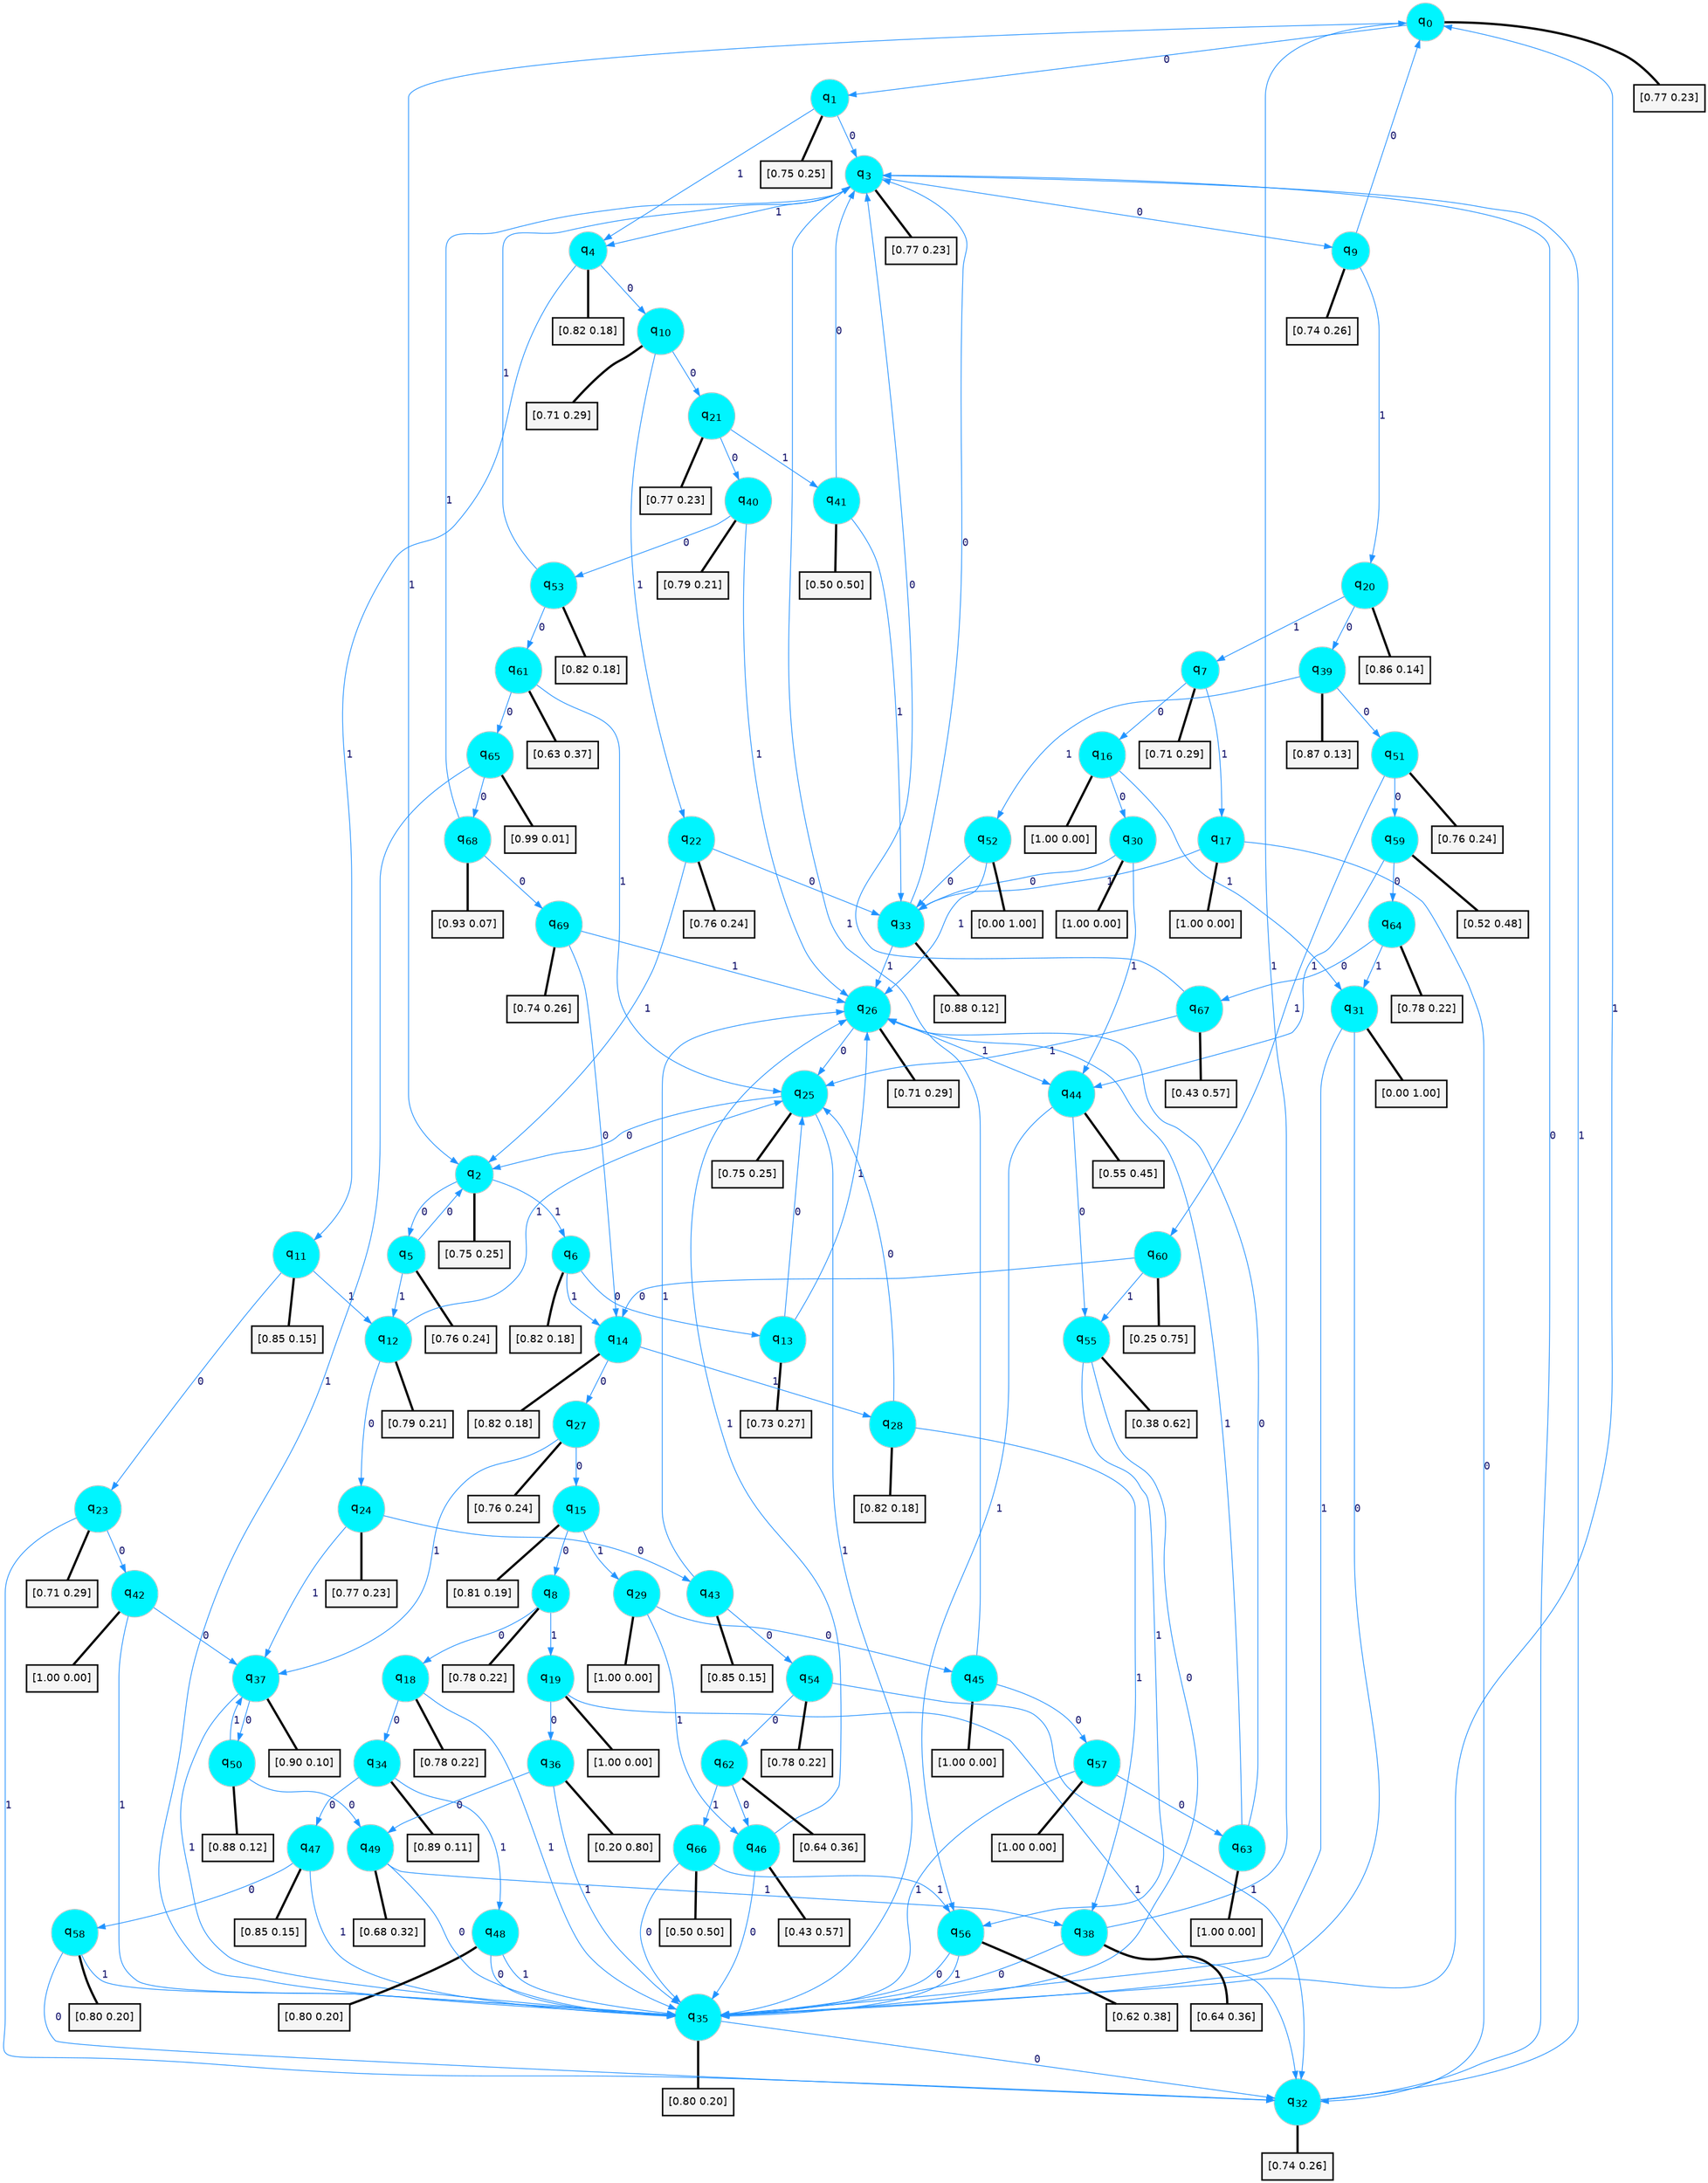 digraph G {
graph [
bgcolor=transparent, dpi=300, rankdir=TD, size="40,25"];
node [
color=gray, fillcolor=turquoise1, fontcolor=black, fontname=Helvetica, fontsize=16, fontweight=bold, shape=circle, style=filled];
edge [
arrowsize=1, color=dodgerblue1, fontcolor=midnightblue, fontname=courier, fontweight=bold, penwidth=1, style=solid, weight=20];
0[label=<q<SUB>0</SUB>>];
1[label=<q<SUB>1</SUB>>];
2[label=<q<SUB>2</SUB>>];
3[label=<q<SUB>3</SUB>>];
4[label=<q<SUB>4</SUB>>];
5[label=<q<SUB>5</SUB>>];
6[label=<q<SUB>6</SUB>>];
7[label=<q<SUB>7</SUB>>];
8[label=<q<SUB>8</SUB>>];
9[label=<q<SUB>9</SUB>>];
10[label=<q<SUB>10</SUB>>];
11[label=<q<SUB>11</SUB>>];
12[label=<q<SUB>12</SUB>>];
13[label=<q<SUB>13</SUB>>];
14[label=<q<SUB>14</SUB>>];
15[label=<q<SUB>15</SUB>>];
16[label=<q<SUB>16</SUB>>];
17[label=<q<SUB>17</SUB>>];
18[label=<q<SUB>18</SUB>>];
19[label=<q<SUB>19</SUB>>];
20[label=<q<SUB>20</SUB>>];
21[label=<q<SUB>21</SUB>>];
22[label=<q<SUB>22</SUB>>];
23[label=<q<SUB>23</SUB>>];
24[label=<q<SUB>24</SUB>>];
25[label=<q<SUB>25</SUB>>];
26[label=<q<SUB>26</SUB>>];
27[label=<q<SUB>27</SUB>>];
28[label=<q<SUB>28</SUB>>];
29[label=<q<SUB>29</SUB>>];
30[label=<q<SUB>30</SUB>>];
31[label=<q<SUB>31</SUB>>];
32[label=<q<SUB>32</SUB>>];
33[label=<q<SUB>33</SUB>>];
34[label=<q<SUB>34</SUB>>];
35[label=<q<SUB>35</SUB>>];
36[label=<q<SUB>36</SUB>>];
37[label=<q<SUB>37</SUB>>];
38[label=<q<SUB>38</SUB>>];
39[label=<q<SUB>39</SUB>>];
40[label=<q<SUB>40</SUB>>];
41[label=<q<SUB>41</SUB>>];
42[label=<q<SUB>42</SUB>>];
43[label=<q<SUB>43</SUB>>];
44[label=<q<SUB>44</SUB>>];
45[label=<q<SUB>45</SUB>>];
46[label=<q<SUB>46</SUB>>];
47[label=<q<SUB>47</SUB>>];
48[label=<q<SUB>48</SUB>>];
49[label=<q<SUB>49</SUB>>];
50[label=<q<SUB>50</SUB>>];
51[label=<q<SUB>51</SUB>>];
52[label=<q<SUB>52</SUB>>];
53[label=<q<SUB>53</SUB>>];
54[label=<q<SUB>54</SUB>>];
55[label=<q<SUB>55</SUB>>];
56[label=<q<SUB>56</SUB>>];
57[label=<q<SUB>57</SUB>>];
58[label=<q<SUB>58</SUB>>];
59[label=<q<SUB>59</SUB>>];
60[label=<q<SUB>60</SUB>>];
61[label=<q<SUB>61</SUB>>];
62[label=<q<SUB>62</SUB>>];
63[label=<q<SUB>63</SUB>>];
64[label=<q<SUB>64</SUB>>];
65[label=<q<SUB>65</SUB>>];
66[label=<q<SUB>66</SUB>>];
67[label=<q<SUB>67</SUB>>];
68[label=<q<SUB>68</SUB>>];
69[label=<q<SUB>69</SUB>>];
70[label="[0.77 0.23]", shape=box,fontcolor=black, fontname=Helvetica, fontsize=14, penwidth=2, fillcolor=whitesmoke,color=black];
71[label="[0.75 0.25]", shape=box,fontcolor=black, fontname=Helvetica, fontsize=14, penwidth=2, fillcolor=whitesmoke,color=black];
72[label="[0.75 0.25]", shape=box,fontcolor=black, fontname=Helvetica, fontsize=14, penwidth=2, fillcolor=whitesmoke,color=black];
73[label="[0.77 0.23]", shape=box,fontcolor=black, fontname=Helvetica, fontsize=14, penwidth=2, fillcolor=whitesmoke,color=black];
74[label="[0.82 0.18]", shape=box,fontcolor=black, fontname=Helvetica, fontsize=14, penwidth=2, fillcolor=whitesmoke,color=black];
75[label="[0.76 0.24]", shape=box,fontcolor=black, fontname=Helvetica, fontsize=14, penwidth=2, fillcolor=whitesmoke,color=black];
76[label="[0.82 0.18]", shape=box,fontcolor=black, fontname=Helvetica, fontsize=14, penwidth=2, fillcolor=whitesmoke,color=black];
77[label="[0.71 0.29]", shape=box,fontcolor=black, fontname=Helvetica, fontsize=14, penwidth=2, fillcolor=whitesmoke,color=black];
78[label="[0.78 0.22]", shape=box,fontcolor=black, fontname=Helvetica, fontsize=14, penwidth=2, fillcolor=whitesmoke,color=black];
79[label="[0.74 0.26]", shape=box,fontcolor=black, fontname=Helvetica, fontsize=14, penwidth=2, fillcolor=whitesmoke,color=black];
80[label="[0.71 0.29]", shape=box,fontcolor=black, fontname=Helvetica, fontsize=14, penwidth=2, fillcolor=whitesmoke,color=black];
81[label="[0.85 0.15]", shape=box,fontcolor=black, fontname=Helvetica, fontsize=14, penwidth=2, fillcolor=whitesmoke,color=black];
82[label="[0.79 0.21]", shape=box,fontcolor=black, fontname=Helvetica, fontsize=14, penwidth=2, fillcolor=whitesmoke,color=black];
83[label="[0.73 0.27]", shape=box,fontcolor=black, fontname=Helvetica, fontsize=14, penwidth=2, fillcolor=whitesmoke,color=black];
84[label="[0.82 0.18]", shape=box,fontcolor=black, fontname=Helvetica, fontsize=14, penwidth=2, fillcolor=whitesmoke,color=black];
85[label="[0.81 0.19]", shape=box,fontcolor=black, fontname=Helvetica, fontsize=14, penwidth=2, fillcolor=whitesmoke,color=black];
86[label="[1.00 0.00]", shape=box,fontcolor=black, fontname=Helvetica, fontsize=14, penwidth=2, fillcolor=whitesmoke,color=black];
87[label="[1.00 0.00]", shape=box,fontcolor=black, fontname=Helvetica, fontsize=14, penwidth=2, fillcolor=whitesmoke,color=black];
88[label="[0.78 0.22]", shape=box,fontcolor=black, fontname=Helvetica, fontsize=14, penwidth=2, fillcolor=whitesmoke,color=black];
89[label="[1.00 0.00]", shape=box,fontcolor=black, fontname=Helvetica, fontsize=14, penwidth=2, fillcolor=whitesmoke,color=black];
90[label="[0.86 0.14]", shape=box,fontcolor=black, fontname=Helvetica, fontsize=14, penwidth=2, fillcolor=whitesmoke,color=black];
91[label="[0.77 0.23]", shape=box,fontcolor=black, fontname=Helvetica, fontsize=14, penwidth=2, fillcolor=whitesmoke,color=black];
92[label="[0.76 0.24]", shape=box,fontcolor=black, fontname=Helvetica, fontsize=14, penwidth=2, fillcolor=whitesmoke,color=black];
93[label="[0.71 0.29]", shape=box,fontcolor=black, fontname=Helvetica, fontsize=14, penwidth=2, fillcolor=whitesmoke,color=black];
94[label="[0.77 0.23]", shape=box,fontcolor=black, fontname=Helvetica, fontsize=14, penwidth=2, fillcolor=whitesmoke,color=black];
95[label="[0.75 0.25]", shape=box,fontcolor=black, fontname=Helvetica, fontsize=14, penwidth=2, fillcolor=whitesmoke,color=black];
96[label="[0.71 0.29]", shape=box,fontcolor=black, fontname=Helvetica, fontsize=14, penwidth=2, fillcolor=whitesmoke,color=black];
97[label="[0.76 0.24]", shape=box,fontcolor=black, fontname=Helvetica, fontsize=14, penwidth=2, fillcolor=whitesmoke,color=black];
98[label="[0.82 0.18]", shape=box,fontcolor=black, fontname=Helvetica, fontsize=14, penwidth=2, fillcolor=whitesmoke,color=black];
99[label="[1.00 0.00]", shape=box,fontcolor=black, fontname=Helvetica, fontsize=14, penwidth=2, fillcolor=whitesmoke,color=black];
100[label="[1.00 0.00]", shape=box,fontcolor=black, fontname=Helvetica, fontsize=14, penwidth=2, fillcolor=whitesmoke,color=black];
101[label="[0.00 1.00]", shape=box,fontcolor=black, fontname=Helvetica, fontsize=14, penwidth=2, fillcolor=whitesmoke,color=black];
102[label="[0.74 0.26]", shape=box,fontcolor=black, fontname=Helvetica, fontsize=14, penwidth=2, fillcolor=whitesmoke,color=black];
103[label="[0.88 0.12]", shape=box,fontcolor=black, fontname=Helvetica, fontsize=14, penwidth=2, fillcolor=whitesmoke,color=black];
104[label="[0.89 0.11]", shape=box,fontcolor=black, fontname=Helvetica, fontsize=14, penwidth=2, fillcolor=whitesmoke,color=black];
105[label="[0.80 0.20]", shape=box,fontcolor=black, fontname=Helvetica, fontsize=14, penwidth=2, fillcolor=whitesmoke,color=black];
106[label="[0.20 0.80]", shape=box,fontcolor=black, fontname=Helvetica, fontsize=14, penwidth=2, fillcolor=whitesmoke,color=black];
107[label="[0.90 0.10]", shape=box,fontcolor=black, fontname=Helvetica, fontsize=14, penwidth=2, fillcolor=whitesmoke,color=black];
108[label="[0.64 0.36]", shape=box,fontcolor=black, fontname=Helvetica, fontsize=14, penwidth=2, fillcolor=whitesmoke,color=black];
109[label="[0.87 0.13]", shape=box,fontcolor=black, fontname=Helvetica, fontsize=14, penwidth=2, fillcolor=whitesmoke,color=black];
110[label="[0.79 0.21]", shape=box,fontcolor=black, fontname=Helvetica, fontsize=14, penwidth=2, fillcolor=whitesmoke,color=black];
111[label="[0.50 0.50]", shape=box,fontcolor=black, fontname=Helvetica, fontsize=14, penwidth=2, fillcolor=whitesmoke,color=black];
112[label="[1.00 0.00]", shape=box,fontcolor=black, fontname=Helvetica, fontsize=14, penwidth=2, fillcolor=whitesmoke,color=black];
113[label="[0.85 0.15]", shape=box,fontcolor=black, fontname=Helvetica, fontsize=14, penwidth=2, fillcolor=whitesmoke,color=black];
114[label="[0.55 0.45]", shape=box,fontcolor=black, fontname=Helvetica, fontsize=14, penwidth=2, fillcolor=whitesmoke,color=black];
115[label="[1.00 0.00]", shape=box,fontcolor=black, fontname=Helvetica, fontsize=14, penwidth=2, fillcolor=whitesmoke,color=black];
116[label="[0.43 0.57]", shape=box,fontcolor=black, fontname=Helvetica, fontsize=14, penwidth=2, fillcolor=whitesmoke,color=black];
117[label="[0.85 0.15]", shape=box,fontcolor=black, fontname=Helvetica, fontsize=14, penwidth=2, fillcolor=whitesmoke,color=black];
118[label="[0.80 0.20]", shape=box,fontcolor=black, fontname=Helvetica, fontsize=14, penwidth=2, fillcolor=whitesmoke,color=black];
119[label="[0.68 0.32]", shape=box,fontcolor=black, fontname=Helvetica, fontsize=14, penwidth=2, fillcolor=whitesmoke,color=black];
120[label="[0.88 0.12]", shape=box,fontcolor=black, fontname=Helvetica, fontsize=14, penwidth=2, fillcolor=whitesmoke,color=black];
121[label="[0.76 0.24]", shape=box,fontcolor=black, fontname=Helvetica, fontsize=14, penwidth=2, fillcolor=whitesmoke,color=black];
122[label="[0.00 1.00]", shape=box,fontcolor=black, fontname=Helvetica, fontsize=14, penwidth=2, fillcolor=whitesmoke,color=black];
123[label="[0.82 0.18]", shape=box,fontcolor=black, fontname=Helvetica, fontsize=14, penwidth=2, fillcolor=whitesmoke,color=black];
124[label="[0.78 0.22]", shape=box,fontcolor=black, fontname=Helvetica, fontsize=14, penwidth=2, fillcolor=whitesmoke,color=black];
125[label="[0.38 0.62]", shape=box,fontcolor=black, fontname=Helvetica, fontsize=14, penwidth=2, fillcolor=whitesmoke,color=black];
126[label="[0.62 0.38]", shape=box,fontcolor=black, fontname=Helvetica, fontsize=14, penwidth=2, fillcolor=whitesmoke,color=black];
127[label="[1.00 0.00]", shape=box,fontcolor=black, fontname=Helvetica, fontsize=14, penwidth=2, fillcolor=whitesmoke,color=black];
128[label="[0.80 0.20]", shape=box,fontcolor=black, fontname=Helvetica, fontsize=14, penwidth=2, fillcolor=whitesmoke,color=black];
129[label="[0.52 0.48]", shape=box,fontcolor=black, fontname=Helvetica, fontsize=14, penwidth=2, fillcolor=whitesmoke,color=black];
130[label="[0.25 0.75]", shape=box,fontcolor=black, fontname=Helvetica, fontsize=14, penwidth=2, fillcolor=whitesmoke,color=black];
131[label="[0.63 0.37]", shape=box,fontcolor=black, fontname=Helvetica, fontsize=14, penwidth=2, fillcolor=whitesmoke,color=black];
132[label="[0.64 0.36]", shape=box,fontcolor=black, fontname=Helvetica, fontsize=14, penwidth=2, fillcolor=whitesmoke,color=black];
133[label="[1.00 0.00]", shape=box,fontcolor=black, fontname=Helvetica, fontsize=14, penwidth=2, fillcolor=whitesmoke,color=black];
134[label="[0.78 0.22]", shape=box,fontcolor=black, fontname=Helvetica, fontsize=14, penwidth=2, fillcolor=whitesmoke,color=black];
135[label="[0.99 0.01]", shape=box,fontcolor=black, fontname=Helvetica, fontsize=14, penwidth=2, fillcolor=whitesmoke,color=black];
136[label="[0.50 0.50]", shape=box,fontcolor=black, fontname=Helvetica, fontsize=14, penwidth=2, fillcolor=whitesmoke,color=black];
137[label="[0.43 0.57]", shape=box,fontcolor=black, fontname=Helvetica, fontsize=14, penwidth=2, fillcolor=whitesmoke,color=black];
138[label="[0.93 0.07]", shape=box,fontcolor=black, fontname=Helvetica, fontsize=14, penwidth=2, fillcolor=whitesmoke,color=black];
139[label="[0.74 0.26]", shape=box,fontcolor=black, fontname=Helvetica, fontsize=14, penwidth=2, fillcolor=whitesmoke,color=black];
0->1 [label=0];
0->2 [label=1];
0->70 [arrowhead=none, penwidth=3,color=black];
1->3 [label=0];
1->4 [label=1];
1->71 [arrowhead=none, penwidth=3,color=black];
2->5 [label=0];
2->6 [label=1];
2->72 [arrowhead=none, penwidth=3,color=black];
3->9 [label=0];
3->4 [label=1];
3->73 [arrowhead=none, penwidth=3,color=black];
4->10 [label=0];
4->11 [label=1];
4->74 [arrowhead=none, penwidth=3,color=black];
5->2 [label=0];
5->12 [label=1];
5->75 [arrowhead=none, penwidth=3,color=black];
6->13 [label=0];
6->14 [label=1];
6->76 [arrowhead=none, penwidth=3,color=black];
7->16 [label=0];
7->17 [label=1];
7->77 [arrowhead=none, penwidth=3,color=black];
8->18 [label=0];
8->19 [label=1];
8->78 [arrowhead=none, penwidth=3,color=black];
9->0 [label=0];
9->20 [label=1];
9->79 [arrowhead=none, penwidth=3,color=black];
10->21 [label=0];
10->22 [label=1];
10->80 [arrowhead=none, penwidth=3,color=black];
11->23 [label=0];
11->12 [label=1];
11->81 [arrowhead=none, penwidth=3,color=black];
12->24 [label=0];
12->25 [label=1];
12->82 [arrowhead=none, penwidth=3,color=black];
13->25 [label=0];
13->26 [label=1];
13->83 [arrowhead=none, penwidth=3,color=black];
14->27 [label=0];
14->28 [label=1];
14->84 [arrowhead=none, penwidth=3,color=black];
15->8 [label=0];
15->29 [label=1];
15->85 [arrowhead=none, penwidth=3,color=black];
16->30 [label=0];
16->31 [label=1];
16->86 [arrowhead=none, penwidth=3,color=black];
17->32 [label=0];
17->33 [label=1];
17->87 [arrowhead=none, penwidth=3,color=black];
18->34 [label=0];
18->35 [label=1];
18->88 [arrowhead=none, penwidth=3,color=black];
19->36 [label=0];
19->32 [label=1];
19->89 [arrowhead=none, penwidth=3,color=black];
20->39 [label=0];
20->7 [label=1];
20->90 [arrowhead=none, penwidth=3,color=black];
21->40 [label=0];
21->41 [label=1];
21->91 [arrowhead=none, penwidth=3,color=black];
22->33 [label=0];
22->2 [label=1];
22->92 [arrowhead=none, penwidth=3,color=black];
23->42 [label=0];
23->32 [label=1];
23->93 [arrowhead=none, penwidth=3,color=black];
24->43 [label=0];
24->37 [label=1];
24->94 [arrowhead=none, penwidth=3,color=black];
25->2 [label=0];
25->35 [label=1];
25->95 [arrowhead=none, penwidth=3,color=black];
26->25 [label=0];
26->44 [label=1];
26->96 [arrowhead=none, penwidth=3,color=black];
27->15 [label=0];
27->37 [label=1];
27->97 [arrowhead=none, penwidth=3,color=black];
28->25 [label=0];
28->38 [label=1];
28->98 [arrowhead=none, penwidth=3,color=black];
29->45 [label=0];
29->46 [label=1];
29->99 [arrowhead=none, penwidth=3,color=black];
30->33 [label=0];
30->44 [label=1];
30->100 [arrowhead=none, penwidth=3,color=black];
31->35 [label=0];
31->35 [label=1];
31->101 [arrowhead=none, penwidth=3,color=black];
32->3 [label=0];
32->3 [label=1];
32->102 [arrowhead=none, penwidth=3,color=black];
33->3 [label=0];
33->26 [label=1];
33->103 [arrowhead=none, penwidth=3,color=black];
34->47 [label=0];
34->48 [label=1];
34->104 [arrowhead=none, penwidth=3,color=black];
35->32 [label=0];
35->0 [label=1];
35->105 [arrowhead=none, penwidth=3,color=black];
36->49 [label=0];
36->35 [label=1];
36->106 [arrowhead=none, penwidth=3,color=black];
37->50 [label=0];
37->35 [label=1];
37->107 [arrowhead=none, penwidth=3,color=black];
38->35 [label=0];
38->0 [label=1];
38->108 [arrowhead=none, penwidth=3,color=black];
39->51 [label=0];
39->52 [label=1];
39->109 [arrowhead=none, penwidth=3,color=black];
40->53 [label=0];
40->26 [label=1];
40->110 [arrowhead=none, penwidth=3,color=black];
41->3 [label=0];
41->33 [label=1];
41->111 [arrowhead=none, penwidth=3,color=black];
42->37 [label=0];
42->35 [label=1];
42->112 [arrowhead=none, penwidth=3,color=black];
43->54 [label=0];
43->26 [label=1];
43->113 [arrowhead=none, penwidth=3,color=black];
44->55 [label=0];
44->56 [label=1];
44->114 [arrowhead=none, penwidth=3,color=black];
45->57 [label=0];
45->3 [label=1];
45->115 [arrowhead=none, penwidth=3,color=black];
46->35 [label=0];
46->26 [label=1];
46->116 [arrowhead=none, penwidth=3,color=black];
47->58 [label=0];
47->35 [label=1];
47->117 [arrowhead=none, penwidth=3,color=black];
48->35 [label=0];
48->35 [label=1];
48->118 [arrowhead=none, penwidth=3,color=black];
49->35 [label=0];
49->38 [label=1];
49->119 [arrowhead=none, penwidth=3,color=black];
50->49 [label=0];
50->37 [label=1];
50->120 [arrowhead=none, penwidth=3,color=black];
51->59 [label=0];
51->60 [label=1];
51->121 [arrowhead=none, penwidth=3,color=black];
52->33 [label=0];
52->26 [label=1];
52->122 [arrowhead=none, penwidth=3,color=black];
53->61 [label=0];
53->3 [label=1];
53->123 [arrowhead=none, penwidth=3,color=black];
54->62 [label=0];
54->32 [label=1];
54->124 [arrowhead=none, penwidth=3,color=black];
55->35 [label=0];
55->56 [label=1];
55->125 [arrowhead=none, penwidth=3,color=black];
56->35 [label=0];
56->35 [label=1];
56->126 [arrowhead=none, penwidth=3,color=black];
57->63 [label=0];
57->35 [label=1];
57->127 [arrowhead=none, penwidth=3,color=black];
58->32 [label=0];
58->35 [label=1];
58->128 [arrowhead=none, penwidth=3,color=black];
59->64 [label=0];
59->44 [label=1];
59->129 [arrowhead=none, penwidth=3,color=black];
60->14 [label=0];
60->55 [label=1];
60->130 [arrowhead=none, penwidth=3,color=black];
61->65 [label=0];
61->25 [label=1];
61->131 [arrowhead=none, penwidth=3,color=black];
62->46 [label=0];
62->66 [label=1];
62->132 [arrowhead=none, penwidth=3,color=black];
63->26 [label=0];
63->26 [label=1];
63->133 [arrowhead=none, penwidth=3,color=black];
64->67 [label=0];
64->31 [label=1];
64->134 [arrowhead=none, penwidth=3,color=black];
65->68 [label=0];
65->35 [label=1];
65->135 [arrowhead=none, penwidth=3,color=black];
66->35 [label=0];
66->56 [label=1];
66->136 [arrowhead=none, penwidth=3,color=black];
67->3 [label=0];
67->25 [label=1];
67->137 [arrowhead=none, penwidth=3,color=black];
68->69 [label=0];
68->3 [label=1];
68->138 [arrowhead=none, penwidth=3,color=black];
69->14 [label=0];
69->26 [label=1];
69->139 [arrowhead=none, penwidth=3,color=black];
}
